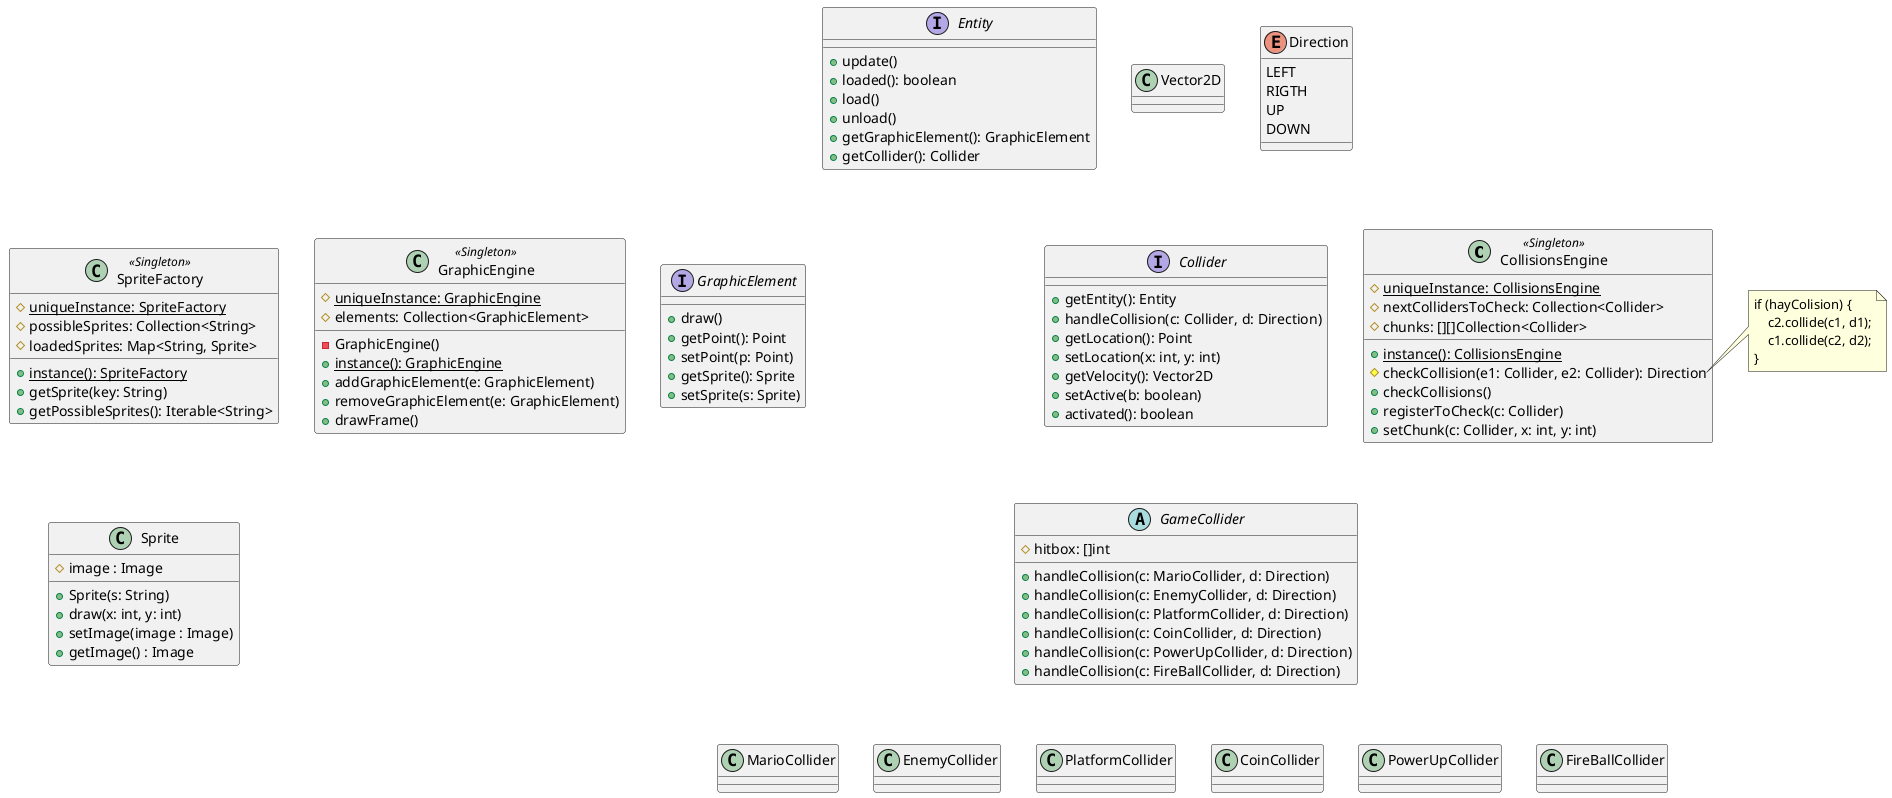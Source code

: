 @startuml
' TODO: crear los colisionadores de carga
' TODO: vincular los colisionadores de carga con el engine gráfico
'
class CollisionsEngine <<Singleton>> {
    #{static} uniqueInstance: CollisionsEngine
    #nextCollidersToCheck: Collection<Collider>
    #chunks: [][]Collection<Collider>
    +{static} instance(): CollisionsEngine
    #checkCollision(e1: Collider, e2: Collider): Direction
    +checkCollisions()
    +registerToCheck(c: Collider)
    +setChunk(c: Collider, x: int, y: int)
}
note right of CollisionsEngine::checkCollision
    if (hayColision) {
        c2.collide(c1, d1);
        c1.collide(c2, d2);
    }
end note

interface Entity {
    +update()
    +loaded(): boolean
    +load()
    +unload()
    +getGraphicElement(): GraphicElement
    +getCollider(): Collider
}

interface Collider {
    +getEntity(): Entity
    +handleCollision(c: Collider, d: Direction)
    +getLocation(): Point
    +setLocation(x: int, y: int)
    +getVelocity(): Vector2D
    +setActive(b: boolean)
    +activated(): boolean
}
note left of Collider::collide
    c.handleCollision(this, d)
end note

abstract class GameCollider {
    #hitbox: []int
    +handleCollision(c: MarioCollider, d: Direction)
    +handleCollision(c: EnemyCollider, d: Direction)
    +handleCollision(c: PlatformCollider, d: Direction)
    +handleCollision(c: CoinCollider, d: Direction)
    +handleCollision(c: PowerUpCollider, d: Direction)
    +handleCollision(c: FireBallCollider, d: Direction)
}

MarioCollider .u[hidden].|> GameCollider
EnemyCollider .u[hidden].|> GameCollider
PlatformCollider .u[hidden].|> GameCollider
CoinCollider .u[hidden].|> GameCollider
PowerUpCollider .u[hidden].|> GameCollider
FireBallCollider .u[hidden].|> GameCollider

interface GraphicElement {
    +draw()
    +getPoint(): Point
    +setPoint(p: Point)
    +getSprite(): Sprite
    +setSprite(s: Sprite)
}

class SpriteFactory <<Singleton>> {
    #{static} uniqueInstance: SpriteFactory
    +{static} instance(): SpriteFactory
    #possibleSprites: Collection<String>
    #loadedSprites: Map<String, Sprite>
    +getSprite(key: String)
    +getPossibleSprites(): Iterable<String>
}

class Sprite {
    #image : Image
    +Sprite(s: String)
    +draw(x: int, y: int)
    +setImage(image : Image)
    +getImage() : Image
}

class GraphicEngine <<Singleton>> {
    #{static} uniqueInstance: GraphicEngine
    #elements: Collection<GraphicElement>
    -GraphicEngine()
    +{static} instance(): GraphicEngine
    +addGraphicElement(e: GraphicElement)
    +removeGraphicElement(e: GraphicElement)
    +drawFrame()
}

class Vector2D {

}

enum Direction {
    LEFT
    RIGTH
    UP
    DOWN
}

' FORMATTING

Entity -d[hidden]-> GraphicElement
Entity -d[hidden]-> Collider
CollisionsEngine -l[hidden]-> Collider
GameCollider .u[hidden].|> Collider
GraphicEngine -r[hidden]-> GraphicElement
GraphicEngine -l[hidden]-> SpriteFactory
SpriteFactory -d[hidden]-> Sprite
@enduml
